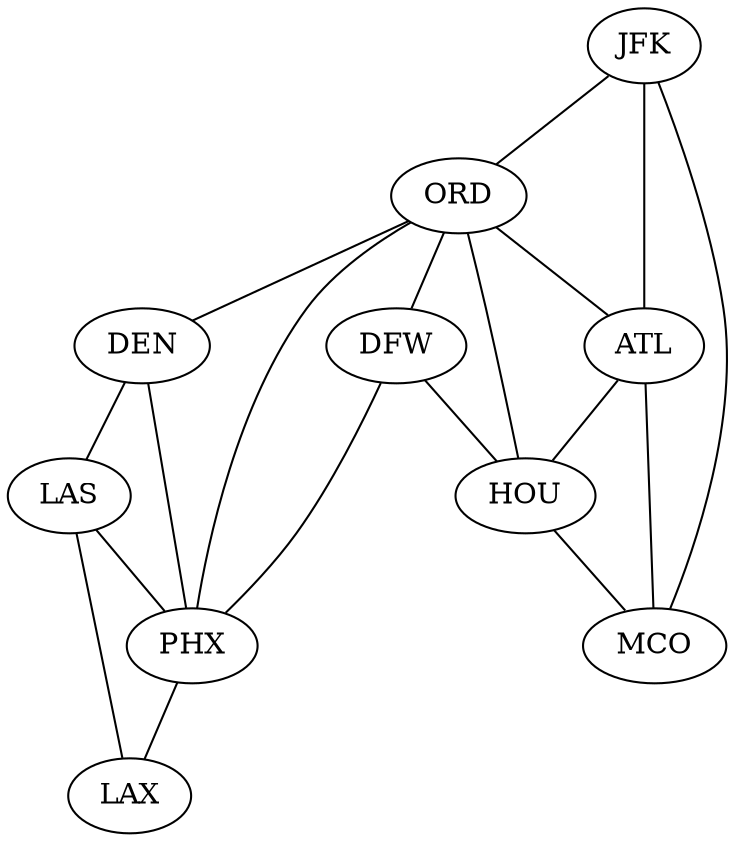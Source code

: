 graph G {
JFK -- MCO;
ORD -- DEN;
ORD -- HOU;
DFW -- PHX;
JFK -- ATL;
ORD -- DFW;
ORD -- PHX;
ATL -- HOU;
DEN -- PHX;
PHX -- LAX;
JFK -- ORD;
DEN -- LAS;
DFW -- HOU;
ORD -- ATL;
LAS -- LAX;
ATL -- MCO;
HOU -- MCO;
LAS -- PHX;
}